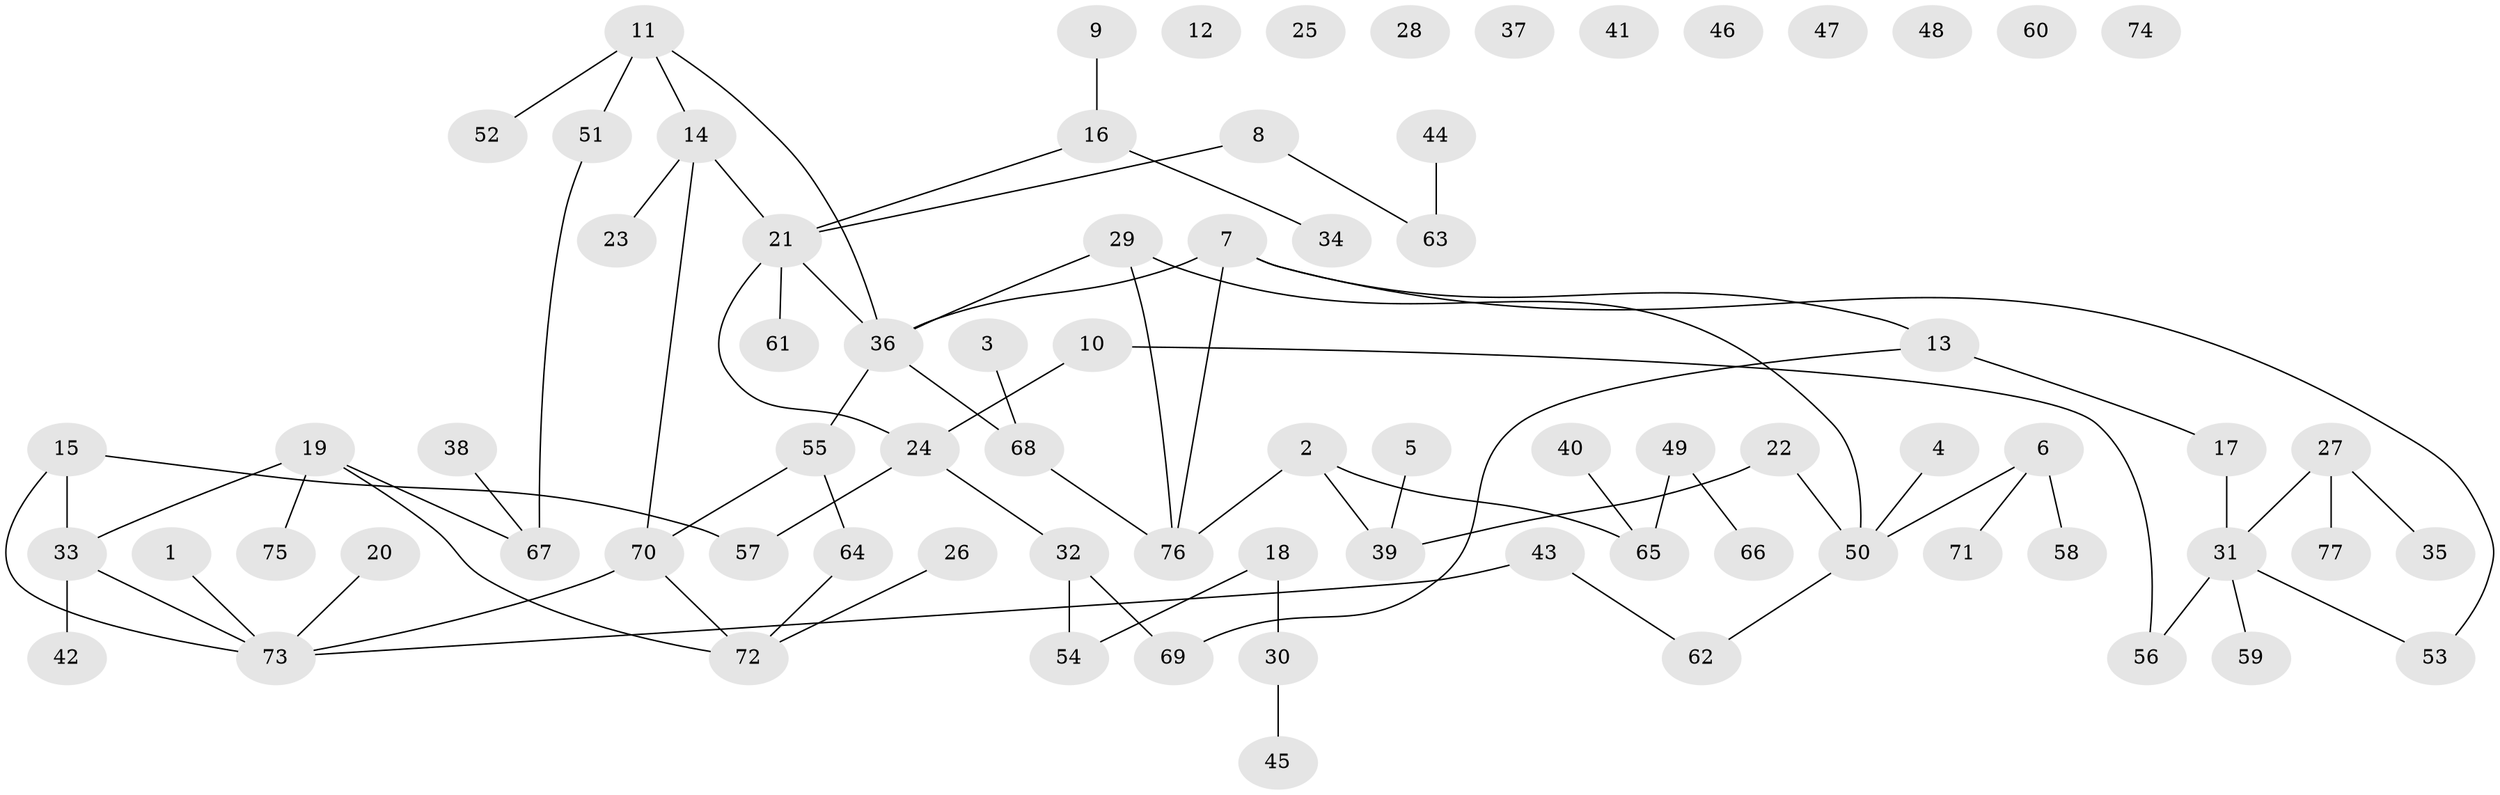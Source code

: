 // Generated by graph-tools (version 1.1) at 2025/00/03/09/25 03:00:42]
// undirected, 77 vertices, 80 edges
graph export_dot {
graph [start="1"]
  node [color=gray90,style=filled];
  1;
  2;
  3;
  4;
  5;
  6;
  7;
  8;
  9;
  10;
  11;
  12;
  13;
  14;
  15;
  16;
  17;
  18;
  19;
  20;
  21;
  22;
  23;
  24;
  25;
  26;
  27;
  28;
  29;
  30;
  31;
  32;
  33;
  34;
  35;
  36;
  37;
  38;
  39;
  40;
  41;
  42;
  43;
  44;
  45;
  46;
  47;
  48;
  49;
  50;
  51;
  52;
  53;
  54;
  55;
  56;
  57;
  58;
  59;
  60;
  61;
  62;
  63;
  64;
  65;
  66;
  67;
  68;
  69;
  70;
  71;
  72;
  73;
  74;
  75;
  76;
  77;
  1 -- 73;
  2 -- 39;
  2 -- 65;
  2 -- 76;
  3 -- 68;
  4 -- 50;
  5 -- 39;
  6 -- 50;
  6 -- 58;
  6 -- 71;
  7 -- 13;
  7 -- 36;
  7 -- 53;
  7 -- 76;
  8 -- 21;
  8 -- 63;
  9 -- 16;
  10 -- 24;
  10 -- 56;
  11 -- 14;
  11 -- 36;
  11 -- 51;
  11 -- 52;
  13 -- 17;
  13 -- 69;
  14 -- 21;
  14 -- 23;
  14 -- 70;
  15 -- 33;
  15 -- 57;
  15 -- 73;
  16 -- 21;
  16 -- 34;
  17 -- 31;
  18 -- 30;
  18 -- 54;
  19 -- 33;
  19 -- 67;
  19 -- 72;
  19 -- 75;
  20 -- 73;
  21 -- 24;
  21 -- 36;
  21 -- 61;
  22 -- 39;
  22 -- 50;
  24 -- 32;
  24 -- 57;
  26 -- 72;
  27 -- 31;
  27 -- 35;
  27 -- 77;
  29 -- 36;
  29 -- 50;
  29 -- 76;
  30 -- 45;
  31 -- 53;
  31 -- 56;
  31 -- 59;
  32 -- 54;
  32 -- 69;
  33 -- 42;
  33 -- 73;
  36 -- 55;
  36 -- 68;
  38 -- 67;
  40 -- 65;
  43 -- 62;
  43 -- 73;
  44 -- 63;
  49 -- 65;
  49 -- 66;
  50 -- 62;
  51 -- 67;
  55 -- 64;
  55 -- 70;
  64 -- 72;
  68 -- 76;
  70 -- 72;
  70 -- 73;
}

